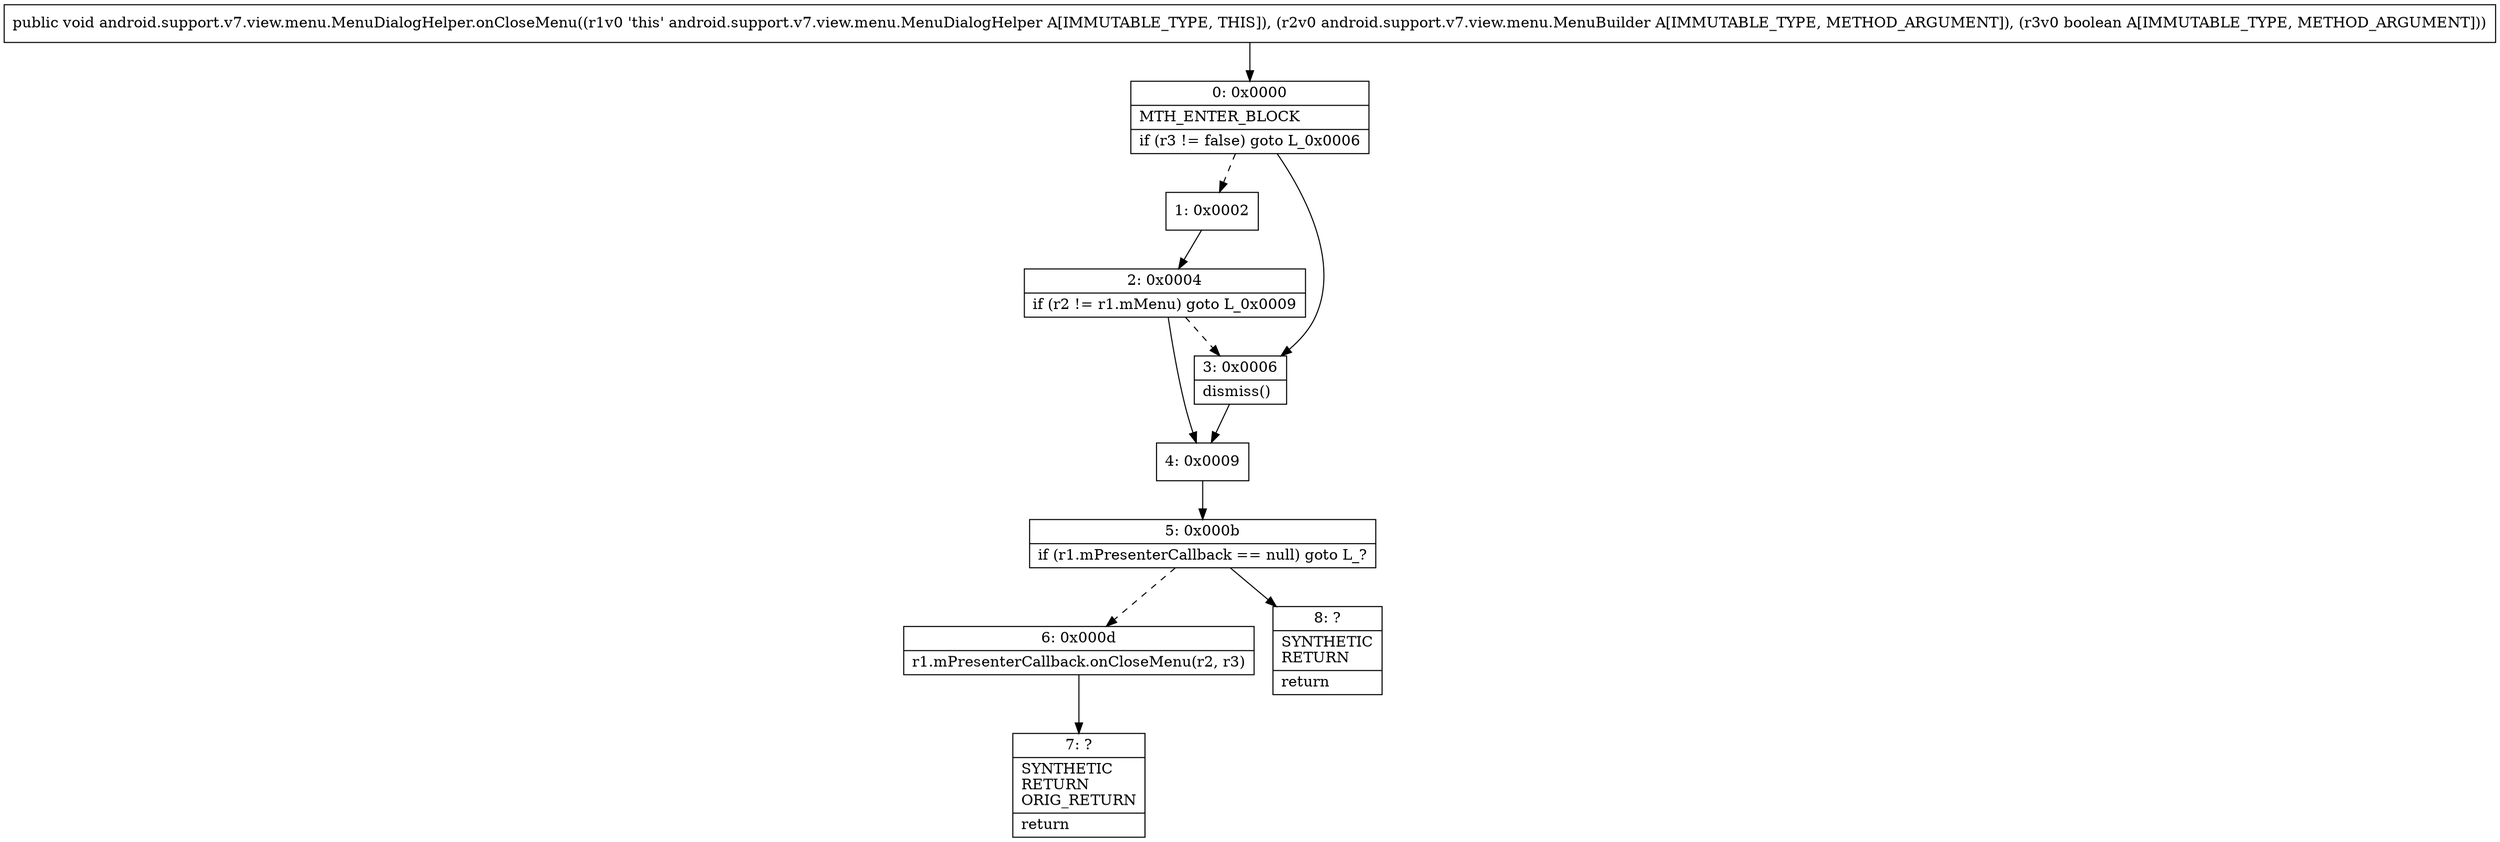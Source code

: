 digraph "CFG forandroid.support.v7.view.menu.MenuDialogHelper.onCloseMenu(Landroid\/support\/v7\/view\/menu\/MenuBuilder;Z)V" {
Node_0 [shape=record,label="{0\:\ 0x0000|MTH_ENTER_BLOCK\l|if (r3 != false) goto L_0x0006\l}"];
Node_1 [shape=record,label="{1\:\ 0x0002}"];
Node_2 [shape=record,label="{2\:\ 0x0004|if (r2 != r1.mMenu) goto L_0x0009\l}"];
Node_3 [shape=record,label="{3\:\ 0x0006|dismiss()\l}"];
Node_4 [shape=record,label="{4\:\ 0x0009}"];
Node_5 [shape=record,label="{5\:\ 0x000b|if (r1.mPresenterCallback == null) goto L_?\l}"];
Node_6 [shape=record,label="{6\:\ 0x000d|r1.mPresenterCallback.onCloseMenu(r2, r3)\l}"];
Node_7 [shape=record,label="{7\:\ ?|SYNTHETIC\lRETURN\lORIG_RETURN\l|return\l}"];
Node_8 [shape=record,label="{8\:\ ?|SYNTHETIC\lRETURN\l|return\l}"];
MethodNode[shape=record,label="{public void android.support.v7.view.menu.MenuDialogHelper.onCloseMenu((r1v0 'this' android.support.v7.view.menu.MenuDialogHelper A[IMMUTABLE_TYPE, THIS]), (r2v0 android.support.v7.view.menu.MenuBuilder A[IMMUTABLE_TYPE, METHOD_ARGUMENT]), (r3v0 boolean A[IMMUTABLE_TYPE, METHOD_ARGUMENT])) }"];
MethodNode -> Node_0;
Node_0 -> Node_1[style=dashed];
Node_0 -> Node_3;
Node_1 -> Node_2;
Node_2 -> Node_3[style=dashed];
Node_2 -> Node_4;
Node_3 -> Node_4;
Node_4 -> Node_5;
Node_5 -> Node_6[style=dashed];
Node_5 -> Node_8;
Node_6 -> Node_7;
}

